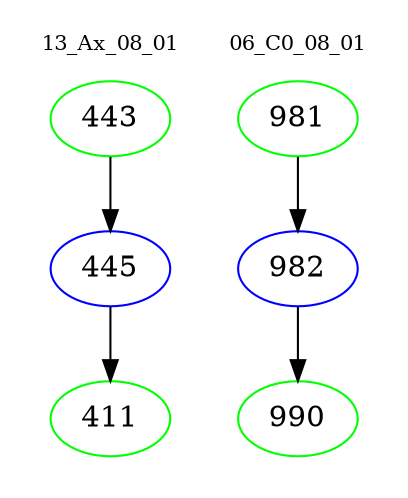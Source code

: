 digraph{
subgraph cluster_0 {
color = white
label = "13_Ax_08_01";
fontsize=10;
T0_443 [label="443", color="green"]
T0_443 -> T0_445 [color="black"]
T0_445 [label="445", color="blue"]
T0_445 -> T0_411 [color="black"]
T0_411 [label="411", color="green"]
}
subgraph cluster_1 {
color = white
label = "06_C0_08_01";
fontsize=10;
T1_981 [label="981", color="green"]
T1_981 -> T1_982 [color="black"]
T1_982 [label="982", color="blue"]
T1_982 -> T1_990 [color="black"]
T1_990 [label="990", color="green"]
}
}

